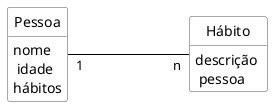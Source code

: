 @startuml mod02ima02
hide circle
hide methods
hide empty members

skinparam class {
    BackgroundColor White
    ArrowColor Black
    BorderColor #505050
}
skinparam classAttributeIconSize 0
class "Pessoa" as pe
class "Hábito" as ha
pe : nome \n idade \nhábitos
ha : descrição \n pessoa
left to right direction
pe"1" --- "n"ha
@enduml